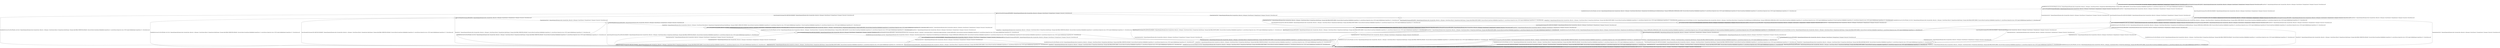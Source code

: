 digraph g {
__start0 [label="" shape="none"];

	s0 [shape="circle" label="s0"];
	s1 [shape="circle" label="s1"];
	s2 [shape="circle" label="s2"];
	s3 [shape="circle" label="s3"];
	s4 [shape="circle" label="s4"];
	s5 [shape="circle" label="s5"];
	s6 [shape="circle" label="s6"];
	s7 [shape="circle" label="s7"];
	s8 [shape="circle" label="s8"];
	s9 [shape="circle" label="s9"];
	s10 [shape="circle" label="s10"];
	s11 [shape="circle" label="s11"];
	s12 [shape="circle" label="s12"];
	s13 [shape="circle" label="s13"];
	s14 [shape="circle" label="s14"];
	s15 [shape="circle" label="s15"];
	s16 [shape="circle" label="s16"];
	s17 [shape="circle" label="s17"];
	s18 [shape="circle" label="s18"];
	s19 [shape="circle" label="s19"];
	s0 -> s1 [label="ClientHelloWord{suite=TLS_PSK_WITH_AES_128_CCM_8} / ResponseFingerprint[Exception=false, Encrypted=false, #Records=1, #Messages=1, RecordClasses=[Record,], MessageClasses=[HelloVerifyRequestMessage,], Messages=[HELLO_VERIFY_REQUEST,], Reccords=[Record{contentType=ModifiableByte{originalValue=22}, protocolVersion=Original byte value is: FE FD, length=ModifiableInteger{originalValue=31}},], NetworkState=null]"];
	s0 -> s12 [label="GenericMessageWord{message=PSK_CLIENT_KEY_EXCHANGE} / ResponseFingerprint[Exception=false, Encrypted=false, #Records=0, #Messages=0, RecordClasses=[], MessageClasses=[], Messages=[], Reccords=[], NetworkState=null]"];
	s0 -> s0 [label="ChangeCipherSpecWord{} / ResponseFingerprint[Exception=false, Encrypted=false, #Records=0, #Messages=0, RecordClasses=[], MessageClasses=[], Messages=[], Reccords=[], NetworkState=null]"];
	s0 -> s0 [label="GenericMessageWord{message=APPLICATION} / ResponseFingerprint[Exception=false, Encrypted=false, #Records=0, #Messages=0, RecordClasses=[], MessageClasses=[], Messages=[], Reccords=[], NetworkState=null]"];
	s0 -> s0 [label="FinishedWord{} / ResponseFingerprint[Exception=false, Encrypted=false, #Records=0, #Messages=0, RecordClasses=[], MessageClasses=[], Messages=[], Reccords=[], NetworkState=null]"];
	s1 -> s2 [label="ClientHelloWord{suite=TLS_PSK_WITH_AES_128_CCM_8} / ResponseFingerprint[Exception=false, Encrypted=false, #Records=2, #Messages=2, RecordClasses=[Record,Record,], MessageClasses=[ServerHelloMessage,ServerHelloDoneMessage,], Messages=[SERVER_HELLO,SERVER_HELLO_DONE,], Reccords=[Record{contentType=ModifiableByte{originalValue=22}, protocolVersion=Original byte value is: FE FD, length=ModifiableInteger{originalValue=50}},Record{contentType=ModifiableByte{originalValue=22}, protocolVersion=Original byte value is: FE FD, length=ModifiableInteger{originalValue=12}},], NetworkState=null]"];
	s1 -> s8 [label="GenericMessageWord{message=PSK_CLIENT_KEY_EXCHANGE} / ResponseFingerprint[Exception=false, Encrypted=false, #Records=0, #Messages=0, RecordClasses=[], MessageClasses=[], Messages=[], Reccords=[], NetworkState=null]"];
	s1 -> s5 [label="ChangeCipherSpecWord{} / ResponseFingerprint[Exception=false, Encrypted=false, #Records=0, #Messages=0, RecordClasses=[], MessageClasses=[], Messages=[], Reccords=[], NetworkState=null]"];
	s1 -> s1 [label="GenericMessageWord{message=APPLICATION} / ResponseFingerprint[Exception=false, Encrypted=false, #Records=0, #Messages=0, RecordClasses=[], MessageClasses=[], Messages=[], Reccords=[], NetworkState=null]"];
	s1 -> s1 [label="FinishedWord{} / ResponseFingerprint[Exception=false, Encrypted=false, #Records=0, #Messages=0, RecordClasses=[], MessageClasses=[], Messages=[], Reccords=[], NetworkState=null]"];
	s2 -> s3 [label="ClientHelloWord{suite=TLS_PSK_WITH_AES_128_CCM_8} / ResponseFingerprint[Exception=false, Encrypted=false, #Records=1, #Messages=1, RecordClasses=[Record,], MessageClasses=[AlertMessage,], Messages=[Alert(FATAL,UNEXPECTED_MESSAGE),], Reccords=[Record{contentType=ModifiableByte{originalValue=21}, protocolVersion=Original byte value is: FE FD, length=ModifiableInteger{originalValue=2}},], NetworkState=null]"];
	s2 -> s9 [label="GenericMessageWord{message=PSK_CLIENT_KEY_EXCHANGE} / ResponseFingerprint[Exception=false, Encrypted=false, #Records=0, #Messages=0, RecordClasses=[], MessageClasses=[], Messages=[], Reccords=[], NetworkState=null]"];
	s2 -> s4 [label="ChangeCipherSpecWord{} / ResponseFingerprint[Exception=false, Encrypted=false, #Records=0, #Messages=0, RecordClasses=[], MessageClasses=[], Messages=[], Reccords=[], NetworkState=null]"];
	s2 -> s2 [label="GenericMessageWord{message=APPLICATION} / ResponseFingerprint[Exception=false, Encrypted=false, #Records=0, #Messages=0, RecordClasses=[], MessageClasses=[], Messages=[], Reccords=[], NetworkState=null]"];
	s2 -> s3 [label="FinishedWord{} / ResponseFingerprint[Exception=false, Encrypted=false, #Records=1, #Messages=1, RecordClasses=[Record,], MessageClasses=[AlertMessage,], Messages=[Alert(FATAL,UNEXPECTED_MESSAGE),], Reccords=[Record{contentType=ModifiableByte{originalValue=21}, protocolVersion=Original byte value is: FE FD, length=ModifiableInteger{originalValue=2}},], NetworkState=null]"];
	s3 -> s3 [label="ClientHelloWord{suite=TLS_PSK_WITH_AES_128_CCM_8} / ResponseFingerprint[Exception=false, Encrypted=false, #Records=0, #Messages=0, RecordClasses=[], MessageClasses=[], Messages=[], Reccords=[], NetworkState=null]"];
	s3 -> s3 [label="GenericMessageWord{message=PSK_CLIENT_KEY_EXCHANGE} / ResponseFingerprint[Exception=false, Encrypted=false, #Records=0, #Messages=0, RecordClasses=[], MessageClasses=[], Messages=[], Reccords=[], NetworkState=null]"];
	s3 -> s3 [label="ChangeCipherSpecWord{} / ResponseFingerprint[Exception=false, Encrypted=false, #Records=0, #Messages=0, RecordClasses=[], MessageClasses=[], Messages=[], Reccords=[], NetworkState=null]"];
	s3 -> s3 [label="GenericMessageWord{message=APPLICATION} / ResponseFingerprint[Exception=false, Encrypted=false, #Records=0, #Messages=0, RecordClasses=[], MessageClasses=[], Messages=[], Reccords=[], NetworkState=null]"];
	s3 -> s3 [label="FinishedWord{} / ResponseFingerprint[Exception=false, Encrypted=false, #Records=0, #Messages=0, RecordClasses=[], MessageClasses=[], Messages=[], Reccords=[], NetworkState=null]"];
	s4 -> s5 [label="ClientHelloWord{suite=TLS_PSK_WITH_AES_128_CCM_8} / ResponseFingerprint[Exception=false, Encrypted=false, #Records=1, #Messages=1, RecordClasses=[Record,], MessageClasses=[AlertMessage,], Messages=[Alert(FATAL,DECRYPT_ERROR),], Reccords=[Record{contentType=ModifiableByte{originalValue=21}, protocolVersion=Original byte value is: FE FD, length=ModifiableInteger{originalValue=2}},], NetworkState=null]"];
	s4 -> s6 [label="GenericMessageWord{message=PSK_CLIENT_KEY_EXCHANGE} / ResponseFingerprint[Exception=false, Encrypted=false, #Records=1, #Messages=1, RecordClasses=[Record,], MessageClasses=[AlertMessage,], Messages=[Alert(FATAL,DECRYPT_ERROR),], Reccords=[Record{contentType=ModifiableByte{originalValue=21}, protocolVersion=Original byte value is: FE FD, length=ModifiableInteger{originalValue=2}},], NetworkState=null]"];
	s4 -> s5 [label="ChangeCipherSpecWord{} / ResponseFingerprint[Exception=false, Encrypted=false, #Records=1, #Messages=1, RecordClasses=[Record,], MessageClasses=[AlertMessage,], Messages=[Alert(FATAL,DECRYPT_ERROR),], Reccords=[Record{contentType=ModifiableByte{originalValue=21}, protocolVersion=Original byte value is: FE FD, length=ModifiableInteger{originalValue=2}},], NetworkState=null]"];
	s4 -> s5 [label="GenericMessageWord{message=APPLICATION} / ResponseFingerprint[Exception=false, Encrypted=false, #Records=1, #Messages=1, RecordClasses=[Record,], MessageClasses=[AlertMessage,], Messages=[Alert(FATAL,DECRYPT_ERROR),], Reccords=[Record{contentType=ModifiableByte{originalValue=21}, protocolVersion=Original byte value is: FE FD, length=ModifiableInteger{originalValue=2}},], NetworkState=null]"];
	s4 -> s5 [label="FinishedWord{} / ResponseFingerprint[Exception=false, Encrypted=false, #Records=1, #Messages=1, RecordClasses=[Record,], MessageClasses=[AlertMessage,], Messages=[Alert(FATAL,DECRYPT_ERROR),], Reccords=[Record{contentType=ModifiableByte{originalValue=21}, protocolVersion=Original byte value is: FE FD, length=ModifiableInteger{originalValue=2}},], NetworkState=null]"];
	s5 -> s4 [label="ClientHelloWord{suite=TLS_PSK_WITH_AES_128_CCM_8} / ResponseFingerprint[Exception=false, Encrypted=false, #Records=2, #Messages=2, RecordClasses=[Record,Record,], MessageClasses=[ServerHelloMessage,ServerHelloDoneMessage,], Messages=[SERVER_HELLO,SERVER_HELLO_DONE,], Reccords=[Record{contentType=ModifiableByte{originalValue=22}, protocolVersion=Original byte value is: FE FD, length=ModifiableInteger{originalValue=50}},Record{contentType=ModifiableByte{originalValue=22}, protocolVersion=Original byte value is: FE FD, length=ModifiableInteger{originalValue=12}},], NetworkState=null]"];
	s5 -> s6 [label="GenericMessageWord{message=PSK_CLIENT_KEY_EXCHANGE} / ResponseFingerprint[Exception=false, Encrypted=false, #Records=0, #Messages=0, RecordClasses=[], MessageClasses=[], Messages=[], Reccords=[], NetworkState=null]"];
	s5 -> s5 [label="ChangeCipherSpecWord{} / ResponseFingerprint[Exception=false, Encrypted=false, #Records=0, #Messages=0, RecordClasses=[], MessageClasses=[], Messages=[], Reccords=[], NetworkState=null]"];
	s5 -> s5 [label="GenericMessageWord{message=APPLICATION} / ResponseFingerprint[Exception=false, Encrypted=false, #Records=0, #Messages=0, RecordClasses=[], MessageClasses=[], Messages=[], Reccords=[], NetworkState=null]"];
	s5 -> s5 [label="FinishedWord{} / ResponseFingerprint[Exception=false, Encrypted=false, #Records=0, #Messages=0, RecordClasses=[], MessageClasses=[], Messages=[], Reccords=[], NetworkState=null]"];
	s6 -> s7 [label="ClientHelloWord{suite=TLS_PSK_WITH_AES_128_CCM_8} / ResponseFingerprint[Exception=false, Encrypted=false, #Records=2, #Messages=2, RecordClasses=[Record,Record,], MessageClasses=[ServerHelloMessage,ServerHelloDoneMessage,], Messages=[SERVER_HELLO,SERVER_HELLO_DONE,], Reccords=[Record{contentType=ModifiableByte{originalValue=22}, protocolVersion=Original byte value is: FE FD, length=ModifiableInteger{originalValue=50}},Record{contentType=ModifiableByte{originalValue=22}, protocolVersion=Original byte value is: FE FD, length=ModifiableInteger{originalValue=12}},], NetworkState=null]"];
	s6 -> s6 [label="GenericMessageWord{message=PSK_CLIENT_KEY_EXCHANGE} / ResponseFingerprint[Exception=false, Encrypted=false, #Records=0, #Messages=0, RecordClasses=[], MessageClasses=[], Messages=[], Reccords=[], NetworkState=null]"];
	s6 -> s3 [label="ChangeCipherSpecWord{} / ResponseFingerprint[Exception=false, Encrypted=false, #Records=0, #Messages=0, RecordClasses=[], MessageClasses=[], Messages=[], Reccords=[], NetworkState=null]"];
	s6 -> s6 [label="GenericMessageWord{message=APPLICATION} / ResponseFingerprint[Exception=false, Encrypted=false, #Records=0, #Messages=0, RecordClasses=[], MessageClasses=[], Messages=[], Reccords=[], NetworkState=null]"];
	s6 -> s6 [label="FinishedWord{} / ResponseFingerprint[Exception=false, Encrypted=false, #Records=0, #Messages=0, RecordClasses=[], MessageClasses=[], Messages=[], Reccords=[], NetworkState=null]"];
	s7 -> s6 [label="ClientHelloWord{suite=TLS_PSK_WITH_AES_128_CCM_8} / ResponseFingerprint[Exception=false, Encrypted=false, #Records=1, #Messages=1, RecordClasses=[Record,], MessageClasses=[AlertMessage,], Messages=[Alert(FATAL,DECRYPT_ERROR),], Reccords=[Record{contentType=ModifiableByte{originalValue=21}, protocolVersion=Original byte value is: FE FD, length=ModifiableInteger{originalValue=2}},], NetworkState=null]"];
	s7 -> s6 [label="GenericMessageWord{message=PSK_CLIENT_KEY_EXCHANGE} / ResponseFingerprint[Exception=false, Encrypted=false, #Records=1, #Messages=1, RecordClasses=[Record,], MessageClasses=[AlertMessage,], Messages=[Alert(FATAL,DECRYPT_ERROR),], Reccords=[Record{contentType=ModifiableByte{originalValue=21}, protocolVersion=Original byte value is: FE FD, length=ModifiableInteger{originalValue=2}},], NetworkState=null]"];
	s7 -> s3 [label="ChangeCipherSpecWord{} / ResponseFingerprint[Exception=false, Encrypted=false, #Records=1, #Messages=1, RecordClasses=[Record,], MessageClasses=[AlertMessage,], Messages=[Alert(FATAL,DECRYPT_ERROR),], Reccords=[Record{contentType=ModifiableByte{originalValue=21}, protocolVersion=Original byte value is: FE FD, length=ModifiableInteger{originalValue=2}},], NetworkState=null]"];
	s7 -> s6 [label="GenericMessageWord{message=APPLICATION} / ResponseFingerprint[Exception=false, Encrypted=false, #Records=1, #Messages=1, RecordClasses=[Record,], MessageClasses=[AlertMessage,], Messages=[Alert(FATAL,DECRYPT_ERROR),], Reccords=[Record{contentType=ModifiableByte{originalValue=21}, protocolVersion=Original byte value is: FE FD, length=ModifiableInteger{originalValue=2}},], NetworkState=null]"];
	s7 -> s6 [label="FinishedWord{} / ResponseFingerprint[Exception=false, Encrypted=false, #Records=1, #Messages=1, RecordClasses=[Record,], MessageClasses=[AlertMessage,], Messages=[Alert(FATAL,DECRYPT_ERROR),], Reccords=[Record{contentType=ModifiableByte{originalValue=21}, protocolVersion=Original byte value is: FE FD, length=ModifiableInteger{originalValue=2}},], NetworkState=null]"];
	s8 -> s17 [label="ClientHelloWord{suite=TLS_PSK_WITH_AES_128_CCM_8} / ResponseFingerprint[Exception=false, Encrypted=false, #Records=2, #Messages=2, RecordClasses=[Record,Record,], MessageClasses=[ServerHelloMessage,ServerHelloDoneMessage,], Messages=[SERVER_HELLO,SERVER_HELLO_DONE,], Reccords=[Record{contentType=ModifiableByte{originalValue=22}, protocolVersion=Original byte value is: FE FD, length=ModifiableInteger{originalValue=50}},Record{contentType=ModifiableByte{originalValue=22}, protocolVersion=Original byte value is: FE FD, length=ModifiableInteger{originalValue=12}},], NetworkState=null]"];
	s8 -> s8 [label="GenericMessageWord{message=PSK_CLIENT_KEY_EXCHANGE} / ResponseFingerprint[Exception=false, Encrypted=false, #Records=0, #Messages=0, RecordClasses=[], MessageClasses=[], Messages=[], Reccords=[], NetworkState=null]"];
	s8 -> s3 [label="ChangeCipherSpecWord{} / ResponseFingerprint[Exception=false, Encrypted=false, #Records=0, #Messages=0, RecordClasses=[], MessageClasses=[], Messages=[], Reccords=[], NetworkState=null]"];
	s8 -> s8 [label="GenericMessageWord{message=APPLICATION} / ResponseFingerprint[Exception=false, Encrypted=false, #Records=0, #Messages=0, RecordClasses=[], MessageClasses=[], Messages=[], Reccords=[], NetworkState=null]"];
	s8 -> s8 [label="FinishedWord{} / ResponseFingerprint[Exception=false, Encrypted=false, #Records=0, #Messages=0, RecordClasses=[], MessageClasses=[], Messages=[], Reccords=[], NetworkState=null]"];
	s9 -> s3 [label="ClientHelloWord{suite=TLS_PSK_WITH_AES_128_CCM_8} / ResponseFingerprint[Exception=false, Encrypted=false, #Records=1, #Messages=1, RecordClasses=[Record,], MessageClasses=[AlertMessage,], Messages=[Alert(FATAL,UNEXPECTED_MESSAGE),], Reccords=[Record{contentType=ModifiableByte{originalValue=21}, protocolVersion=Original byte value is: FE FD, length=ModifiableInteger{originalValue=2}},], NetworkState=null]"];
	s9 -> s3 [label="GenericMessageWord{message=PSK_CLIENT_KEY_EXCHANGE} / ResponseFingerprint[Exception=false, Encrypted=false, #Records=1, #Messages=1, RecordClasses=[Record,], MessageClasses=[AlertMessage,], Messages=[Alert(FATAL,UNEXPECTED_MESSAGE),], Reccords=[Record{contentType=ModifiableByte{originalValue=21}, protocolVersion=Original byte value is: FE FD, length=ModifiableInteger{originalValue=2}},], NetworkState=null]"];
	s9 -> s10 [label="ChangeCipherSpecWord{} / ResponseFingerprint[Exception=false, Encrypted=false, #Records=0, #Messages=0, RecordClasses=[], MessageClasses=[], Messages=[], Reccords=[], NetworkState=null]"];
	s9 -> s9 [label="GenericMessageWord{message=APPLICATION} / ResponseFingerprint[Exception=false, Encrypted=false, #Records=0, #Messages=0, RecordClasses=[], MessageClasses=[], Messages=[], Reccords=[], NetworkState=null]"];
	s9 -> s3 [label="FinishedWord{} / ResponseFingerprint[Exception=false, Encrypted=false, #Records=1, #Messages=1, RecordClasses=[Record,], MessageClasses=[AlertMessage,], Messages=[Alert(FATAL,UNEXPECTED_MESSAGE),], Reccords=[Record{contentType=ModifiableByte{originalValue=21}, protocolVersion=Original byte value is: FE FD, length=ModifiableInteger{originalValue=2}},], NetworkState=null]"];
	s10 -> s3 [label="ClientHelloWord{suite=TLS_PSK_WITH_AES_128_CCM_8} / ResponseFingerprint[Exception=false, Encrypted=false, #Records=1, #Messages=1, RecordClasses=[Record,], MessageClasses=[AlertMessage,], Messages=[Alert(FATAL,UNEXPECTED_MESSAGE),], Reccords=[Record{contentType=ModifiableByte{originalValue=21}, protocolVersion=Original byte value is: FE FD, length=ModifiableInteger{originalValue=2}},], NetworkState=null]"];
	s10 -> s3 [label="GenericMessageWord{message=PSK_CLIENT_KEY_EXCHANGE} / ResponseFingerprint[Exception=false, Encrypted=false, #Records=1, #Messages=1, RecordClasses=[Record,], MessageClasses=[AlertMessage,], Messages=[Alert(FATAL,UNEXPECTED_MESSAGE),], Reccords=[Record{contentType=ModifiableByte{originalValue=21}, protocolVersion=Original byte value is: FE FD, length=ModifiableInteger{originalValue=2}},], NetworkState=null]"];
	s10 -> s11 [label="ChangeCipherSpecWord{} / ResponseFingerprint[Exception=false, Encrypted=false, #Records=0, #Messages=0, RecordClasses=[], MessageClasses=[], Messages=[], Reccords=[], NetworkState=null]"];
	s10 -> s10 [label="GenericMessageWord{message=APPLICATION} / ResponseFingerprint[Exception=false, Encrypted=false, #Records=0, #Messages=0, RecordClasses=[], MessageClasses=[], Messages=[], Reccords=[], NetworkState=null]"];
	s10 -> s13 [label="FinishedWord{} / ResponseFingerprint[Exception=false, Encrypted=false, #Records=2, #Messages=2, RecordClasses=[Record,Record,], MessageClasses=[ChangeCipherSpecMessage,FinishedMessage,], Messages=[CHANGE_CIPHER_SPEC,FINISHED,], Reccords=[Record{contentType=ModifiableByte{originalValue=20}, protocolVersion=Original byte value is: FE FD, length=ModifiableInteger{originalValue=1}},Record{contentType=ModifiableByte{originalValue=22}, protocolVersion=Original byte value is: FE FD, length=ModifiableInteger{originalValue=40}},], NetworkState=null]"];
	s11 -> s3 [label="ClientHelloWord{suite=TLS_PSK_WITH_AES_128_CCM_8} / ResponseFingerprint[Exception=false, Encrypted=false, #Records=1, #Messages=1, RecordClasses=[Record,], MessageClasses=[AlertMessage,], Messages=[Alert(FATAL,DECRYPT_ERROR),], Reccords=[Record{contentType=ModifiableByte{originalValue=21}, protocolVersion=Original byte value is: FE FD, length=ModifiableInteger{originalValue=2}},], NetworkState=null]"];
	s11 -> s3 [label="GenericMessageWord{message=PSK_CLIENT_KEY_EXCHANGE} / ResponseFingerprint[Exception=false, Encrypted=false, #Records=1, #Messages=1, RecordClasses=[Record,], MessageClasses=[AlertMessage,], Messages=[Alert(FATAL,DECRYPT_ERROR),], Reccords=[Record{contentType=ModifiableByte{originalValue=21}, protocolVersion=Original byte value is: FE FD, length=ModifiableInteger{originalValue=2}},], NetworkState=null]"];
	s11 -> s3 [label="ChangeCipherSpecWord{} / ResponseFingerprint[Exception=false, Encrypted=false, #Records=1, #Messages=1, RecordClasses=[Record,], MessageClasses=[AlertMessage,], Messages=[Alert(FATAL,DECRYPT_ERROR),], Reccords=[Record{contentType=ModifiableByte{originalValue=21}, protocolVersion=Original byte value is: FE FD, length=ModifiableInteger{originalValue=2}},], NetworkState=null]"];
	s11 -> s3 [label="GenericMessageWord{message=APPLICATION} / ResponseFingerprint[Exception=false, Encrypted=false, #Records=1, #Messages=1, RecordClasses=[Record,], MessageClasses=[AlertMessage,], Messages=[Alert(FATAL,DECRYPT_ERROR),], Reccords=[Record{contentType=ModifiableByte{originalValue=21}, protocolVersion=Original byte value is: FE FD, length=ModifiableInteger{originalValue=2}},], NetworkState=null]"];
	s11 -> s3 [label="FinishedWord{} / ResponseFingerprint[Exception=false, Encrypted=false, #Records=1, #Messages=1, RecordClasses=[Record,], MessageClasses=[AlertMessage,], Messages=[Alert(FATAL,DECRYPT_ERROR),], Reccords=[Record{contentType=ModifiableByte{originalValue=21}, protocolVersion=Original byte value is: FE FD, length=ModifiableInteger{originalValue=2}},], NetworkState=null]"];
	s12 -> s8 [label="ClientHelloWord{suite=TLS_PSK_WITH_AES_128_CCM_8} / ResponseFingerprint[Exception=false, Encrypted=false, #Records=1, #Messages=1, RecordClasses=[Record,], MessageClasses=[HelloVerifyRequestMessage,], Messages=[HELLO_VERIFY_REQUEST,], Reccords=[Record{contentType=ModifiableByte{originalValue=22}, protocolVersion=Original byte value is: FE FD, length=ModifiableInteger{originalValue=31}},], NetworkState=null]"];
	s12 -> s12 [label="GenericMessageWord{message=PSK_CLIENT_KEY_EXCHANGE} / ResponseFingerprint[Exception=false, Encrypted=false, #Records=0, #Messages=0, RecordClasses=[], MessageClasses=[], Messages=[], Reccords=[], NetworkState=null]"];
	s12 -> s3 [label="ChangeCipherSpecWord{} / ResponseFingerprint[Exception=false, Encrypted=false, #Records=0, #Messages=0, RecordClasses=[], MessageClasses=[], Messages=[], Reccords=[], NetworkState=null]"];
	s12 -> s12 [label="GenericMessageWord{message=APPLICATION} / ResponseFingerprint[Exception=false, Encrypted=false, #Records=0, #Messages=0, RecordClasses=[], MessageClasses=[], Messages=[], Reccords=[], NetworkState=null]"];
	s12 -> s12 [label="FinishedWord{} / ResponseFingerprint[Exception=false, Encrypted=false, #Records=0, #Messages=0, RecordClasses=[], MessageClasses=[], Messages=[], Reccords=[], NetworkState=null]"];
	s13 -> s14 [label="ClientHelloWord{suite=TLS_PSK_WITH_AES_128_CCM_8} / ResponseFingerprint[Exception=false, Encrypted=false, #Records=1, #Messages=1, RecordClasses=[Record,], MessageClasses=[HelloVerifyRequestMessage,], Messages=[HELLO_VERIFY_REQUEST,], Reccords=[Record{contentType=ModifiableByte{originalValue=22}, protocolVersion=Original byte value is: FE FD, length=ModifiableInteger{originalValue=47}},], NetworkState=null]"];
	s13 -> s13 [label="GenericMessageWord{message=PSK_CLIENT_KEY_EXCHANGE} / ResponseFingerprint[Exception=false, Encrypted=false, #Records=0, #Messages=0, RecordClasses=[], MessageClasses=[], Messages=[], Reccords=[], NetworkState=null]"];
	s13 -> s3 [label="ChangeCipherSpecWord{} / ResponseFingerprint[Exception=false, Encrypted=false, #Records=0, #Messages=0, RecordClasses=[], MessageClasses=[], Messages=[], Reccords=[], NetworkState=null]"];
	s13 -> s13 [label="GenericMessageWord{message=APPLICATION} / ResponseFingerprint[Exception=false, Encrypted=false, #Records=1, #Messages=1, RecordClasses=[Record,], MessageClasses=[ApplicationMessage,], Messages=[APPLICATION,], Reccords=[Record{contentType=ModifiableByte{originalValue=23}, protocolVersion=Original byte value is: FE FD, length=ModifiableInteger{originalValue=20}},], NetworkState=null]"];
	s13 -> s13 [label="FinishedWord{} / ResponseFingerprint[Exception=false, Encrypted=false, #Records=0, #Messages=0, RecordClasses=[], MessageClasses=[], Messages=[], Reccords=[], NetworkState=null]"];
	s14 -> s15 [label="ClientHelloWord{suite=TLS_PSK_WITH_AES_128_CCM_8} / ResponseFingerprint[Exception=false, Encrypted=false, #Records=2, #Messages=2, RecordClasses=[Record,Record,], MessageClasses=[ServerHelloMessage,ServerHelloDoneMessage,], Messages=[SERVER_HELLO,SERVER_HELLO_DONE,], Reccords=[Record{contentType=ModifiableByte{originalValue=22}, protocolVersion=Original byte value is: FE FD, length=ModifiableInteger{originalValue=66}},Record{contentType=ModifiableByte{originalValue=22}, protocolVersion=Original byte value is: FE FD, length=ModifiableInteger{originalValue=28}},], NetworkState=null]"];
	s14 -> s14 [label="GenericMessageWord{message=PSK_CLIENT_KEY_EXCHANGE} / ResponseFingerprint[Exception=false, Encrypted=false, #Records=0, #Messages=0, RecordClasses=[], MessageClasses=[], Messages=[], Reccords=[], NetworkState=null]"];
	s14 -> s3 [label="ChangeCipherSpecWord{} / ResponseFingerprint[Exception=false, Encrypted=false, #Records=0, #Messages=0, RecordClasses=[], MessageClasses=[], Messages=[], Reccords=[], NetworkState=null]"];
	s14 -> s14 [label="GenericMessageWord{message=APPLICATION} / ResponseFingerprint[Exception=false, Encrypted=false, #Records=1, #Messages=1, RecordClasses=[Record,], MessageClasses=[ApplicationMessage,], Messages=[APPLICATION,], Reccords=[Record{contentType=ModifiableByte{originalValue=23}, protocolVersion=Original byte value is: FE FD, length=ModifiableInteger{originalValue=20}},], NetworkState=null]"];
	s14 -> s13 [label="FinishedWord{} / ResponseFingerprint[Exception=false, Encrypted=false, #Records=0, #Messages=0, RecordClasses=[], MessageClasses=[], Messages=[], Reccords=[], NetworkState=null]"];
	s15 -> s3 [label="ClientHelloWord{suite=TLS_PSK_WITH_AES_128_CCM_8} / ResponseFingerprint[Exception=false, Encrypted=true, #Records=1, #Messages=1, RecordClasses=[Record,], MessageClasses=[AlertMessage,], Messages=[Alert(FATAL,UNEXPECTED_MESSAGE),], Reccords=[Record{contentType=ModifiableByte{originalValue=21}, protocolVersion=Original byte value is: FE FD, length=ModifiableInteger{originalValue=18}},], NetworkState=null]"];
	s15 -> s15 [label="GenericMessageWord{message=PSK_CLIENT_KEY_EXCHANGE} / ResponseFingerprint[Exception=false, Encrypted=false, #Records=0, #Messages=0, RecordClasses=[], MessageClasses=[], Messages=[], Reccords=[], NetworkState=null]"];
	s15 -> s16 [label="ChangeCipherSpecWord{} / ResponseFingerprint[Exception=false, Encrypted=false, #Records=0, #Messages=0, RecordClasses=[], MessageClasses=[], Messages=[], Reccords=[], NetworkState=null]"];
	s15 -> s15 [label="GenericMessageWord{message=APPLICATION} / ResponseFingerprint[Exception=false, Encrypted=false, #Records=0, #Messages=0, RecordClasses=[], MessageClasses=[], Messages=[], Reccords=[], NetworkState=null]"];
	s15 -> s3 [label="FinishedWord{} / ResponseFingerprint[Exception=false, Encrypted=true, #Records=1, #Messages=1, RecordClasses=[Record,], MessageClasses=[AlertMessage,], Messages=[Alert(FATAL,UNEXPECTED_MESSAGE),], Reccords=[Record{contentType=ModifiableByte{originalValue=21}, protocolVersion=Original byte value is: FE FD, length=ModifiableInteger{originalValue=18}},], NetworkState=null]"];
	s16 -> s3 [label="ClientHelloWord{suite=TLS_PSK_WITH_AES_128_CCM_8} / ResponseFingerprint[Exception=false, Encrypted=true, #Records=1, #Messages=1, RecordClasses=[Record,], MessageClasses=[AlertMessage,], Messages=[Alert(FATAL,DECRYPT_ERROR),], Reccords=[Record{contentType=ModifiableByte{originalValue=21}, protocolVersion=Original byte value is: FE FD, length=ModifiableInteger{originalValue=18}},], NetworkState=null]"];
	s16 -> s3 [label="GenericMessageWord{message=PSK_CLIENT_KEY_EXCHANGE} / ResponseFingerprint[Exception=false, Encrypted=true, #Records=1, #Messages=1, RecordClasses=[Record,], MessageClasses=[AlertMessage,], Messages=[Alert(FATAL,DECRYPT_ERROR),], Reccords=[Record{contentType=ModifiableByte{originalValue=21}, protocolVersion=Original byte value is: FE FD, length=ModifiableInteger{originalValue=18}},], NetworkState=null]"];
	s16 -> s3 [label="ChangeCipherSpecWord{} / ResponseFingerprint[Exception=false, Encrypted=true, #Records=1, #Messages=1, RecordClasses=[Record,], MessageClasses=[AlertMessage,], Messages=[Alert(FATAL,DECRYPT_ERROR),], Reccords=[Record{contentType=ModifiableByte{originalValue=21}, protocolVersion=Original byte value is: FE FD, length=ModifiableInteger{originalValue=18}},], NetworkState=null]"];
	s16 -> s3 [label="GenericMessageWord{message=APPLICATION} / ResponseFingerprint[Exception=false, Encrypted=true, #Records=1, #Messages=1, RecordClasses=[Record,], MessageClasses=[AlertMessage,], Messages=[Alert(FATAL,DECRYPT_ERROR),], Reccords=[Record{contentType=ModifiableByte{originalValue=21}, protocolVersion=Original byte value is: FE FD, length=ModifiableInteger{originalValue=18}},], NetworkState=null]"];
	s16 -> s3 [label="FinishedWord{} / ResponseFingerprint[Exception=false, Encrypted=true, #Records=1, #Messages=1, RecordClasses=[Record,], MessageClasses=[AlertMessage,], Messages=[Alert(FATAL,DECRYPT_ERROR),], Reccords=[Record{contentType=ModifiableByte{originalValue=21}, protocolVersion=Original byte value is: FE FD, length=ModifiableInteger{originalValue=18}},], NetworkState=null]"];
	s17 -> s3 [label="ClientHelloWord{suite=TLS_PSK_WITH_AES_128_CCM_8} / ResponseFingerprint[Exception=false, Encrypted=false, #Records=1, #Messages=1, RecordClasses=[Record,], MessageClasses=[AlertMessage,], Messages=[Alert(FATAL,UNEXPECTED_MESSAGE),], Reccords=[Record{contentType=ModifiableByte{originalValue=21}, protocolVersion=Original byte value is: FE FD, length=ModifiableInteger{originalValue=2}},], NetworkState=null]"];
	s17 -> s18 [label="GenericMessageWord{message=PSK_CLIENT_KEY_EXCHANGE} / ResponseFingerprint[Exception=false, Encrypted=false, #Records=0, #Messages=0, RecordClasses=[], MessageClasses=[], Messages=[], Reccords=[], NetworkState=null]"];
	s17 -> s11 [label="ChangeCipherSpecWord{} / ResponseFingerprint[Exception=false, Encrypted=false, #Records=0, #Messages=0, RecordClasses=[], MessageClasses=[], Messages=[], Reccords=[], NetworkState=null]"];
	s17 -> s17 [label="GenericMessageWord{message=APPLICATION} / ResponseFingerprint[Exception=false, Encrypted=false, #Records=0, #Messages=0, RecordClasses=[], MessageClasses=[], Messages=[], Reccords=[], NetworkState=null]"];
	s17 -> s3 [label="FinishedWord{} / ResponseFingerprint[Exception=false, Encrypted=false, #Records=1, #Messages=1, RecordClasses=[Record,], MessageClasses=[AlertMessage,], Messages=[Alert(FATAL,UNEXPECTED_MESSAGE),], Reccords=[Record{contentType=ModifiableByte{originalValue=21}, protocolVersion=Original byte value is: FE FD, length=ModifiableInteger{originalValue=2}},], NetworkState=null]"];
	s18 -> s3 [label="ClientHelloWord{suite=TLS_PSK_WITH_AES_128_CCM_8} / ResponseFingerprint[Exception=false, Encrypted=false, #Records=1, #Messages=1, RecordClasses=[Record,], MessageClasses=[AlertMessage,], Messages=[Alert(FATAL,UNEXPECTED_MESSAGE),], Reccords=[Record{contentType=ModifiableByte{originalValue=21}, protocolVersion=Original byte value is: FE FD, length=ModifiableInteger{originalValue=2}},], NetworkState=null]"];
	s18 -> s3 [label="GenericMessageWord{message=PSK_CLIENT_KEY_EXCHANGE} / ResponseFingerprint[Exception=false, Encrypted=false, #Records=1, #Messages=1, RecordClasses=[Record,], MessageClasses=[AlertMessage,], Messages=[Alert(FATAL,UNEXPECTED_MESSAGE),], Reccords=[Record{contentType=ModifiableByte{originalValue=21}, protocolVersion=Original byte value is: FE FD, length=ModifiableInteger{originalValue=2}},], NetworkState=null]"];
	s18 -> s19 [label="ChangeCipherSpecWord{} / ResponseFingerprint[Exception=false, Encrypted=false, #Records=0, #Messages=0, RecordClasses=[], MessageClasses=[], Messages=[], Reccords=[], NetworkState=null]"];
	s18 -> s18 [label="GenericMessageWord{message=APPLICATION} / ResponseFingerprint[Exception=false, Encrypted=false, #Records=0, #Messages=0, RecordClasses=[], MessageClasses=[], Messages=[], Reccords=[], NetworkState=null]"];
	s18 -> s3 [label="FinishedWord{} / ResponseFingerprint[Exception=false, Encrypted=false, #Records=1, #Messages=1, RecordClasses=[Record,], MessageClasses=[AlertMessage,], Messages=[Alert(FATAL,UNEXPECTED_MESSAGE),], Reccords=[Record{contentType=ModifiableByte{originalValue=21}, protocolVersion=Original byte value is: FE FD, length=ModifiableInteger{originalValue=2}},], NetworkState=null]"];
	s19 -> s3 [label="ClientHelloWord{suite=TLS_PSK_WITH_AES_128_CCM_8} / ResponseFingerprint[Exception=false, Encrypted=false, #Records=1, #Messages=1, RecordClasses=[Record,], MessageClasses=[AlertMessage,], Messages=[Alert(FATAL,UNEXPECTED_MESSAGE),], Reccords=[Record{contentType=ModifiableByte{originalValue=21}, protocolVersion=Original byte value is: FE FD, length=ModifiableInteger{originalValue=2}},], NetworkState=null]"];
	s19 -> s3 [label="GenericMessageWord{message=PSK_CLIENT_KEY_EXCHANGE} / ResponseFingerprint[Exception=false, Encrypted=false, #Records=1, #Messages=1, RecordClasses=[Record,], MessageClasses=[AlertMessage,], Messages=[Alert(FATAL,UNEXPECTED_MESSAGE),], Reccords=[Record{contentType=ModifiableByte{originalValue=21}, protocolVersion=Original byte value is: FE FD, length=ModifiableInteger{originalValue=2}},], NetworkState=null]"];
	s19 -> s11 [label="ChangeCipherSpecWord{} / ResponseFingerprint[Exception=false, Encrypted=false, #Records=0, #Messages=0, RecordClasses=[], MessageClasses=[], Messages=[], Reccords=[], NetworkState=null]"];
	s19 -> s19 [label="GenericMessageWord{message=APPLICATION} / ResponseFingerprint[Exception=false, Encrypted=false, #Records=0, #Messages=0, RecordClasses=[], MessageClasses=[], Messages=[], Reccords=[], NetworkState=null]"];
	s19 -> s3 [label="FinishedWord{} / ResponseFingerprint[Exception=false, Encrypted=false, #Records=1, #Messages=1, RecordClasses=[Record,], MessageClasses=[AlertMessage,], Messages=[Alert(FATAL,HANDSHAKE_FAILURE),], Reccords=[Record{contentType=ModifiableByte{originalValue=21}, protocolVersion=Original byte value is: FE FD, length=ModifiableInteger{originalValue=2}},], NetworkState=null]"];

__start0 -> s0;
}
